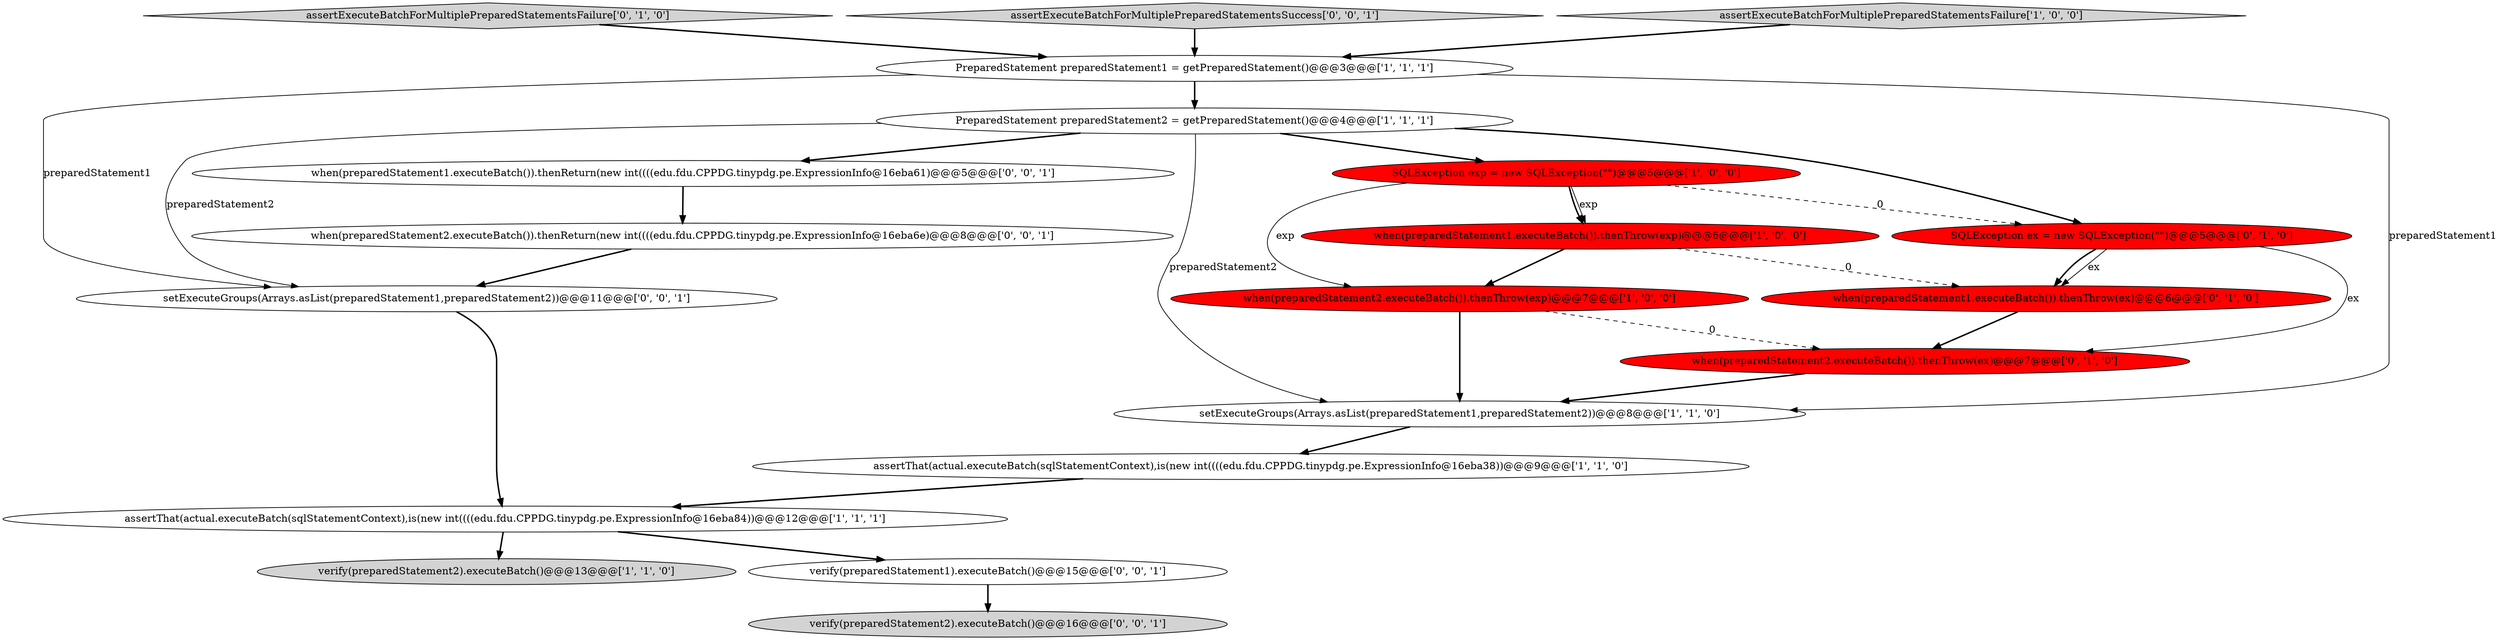 digraph {
16 [style = filled, label = "verify(preparedStatement2).executeBatch()@@@16@@@['0', '0', '1']", fillcolor = lightgray, shape = ellipse image = "AAA0AAABBB3BBB"];
1 [style = filled, label = "verify(preparedStatement2).executeBatch()@@@13@@@['1', '1', '0']", fillcolor = lightgray, shape = ellipse image = "AAA0AAABBB1BBB"];
0 [style = filled, label = "PreparedStatement preparedStatement2 = getPreparedStatement()@@@4@@@['1', '1', '1']", fillcolor = white, shape = ellipse image = "AAA0AAABBB1BBB"];
7 [style = filled, label = "assertThat(actual.executeBatch(sqlStatementContext),is(new int((((edu.fdu.CPPDG.tinypdg.pe.ExpressionInfo@16eba38))@@@9@@@['1', '1', '0']", fillcolor = white, shape = ellipse image = "AAA0AAABBB1BBB"];
11 [style = filled, label = "when(preparedStatement2.executeBatch()).thenThrow(ex)@@@7@@@['0', '1', '0']", fillcolor = red, shape = ellipse image = "AAA1AAABBB2BBB"];
9 [style = filled, label = "assertThat(actual.executeBatch(sqlStatementContext),is(new int((((edu.fdu.CPPDG.tinypdg.pe.ExpressionInfo@16eba84))@@@12@@@['1', '1', '1']", fillcolor = white, shape = ellipse image = "AAA0AAABBB1BBB"];
13 [style = filled, label = "assertExecuteBatchForMultiplePreparedStatementsFailure['0', '1', '0']", fillcolor = lightgray, shape = diamond image = "AAA0AAABBB2BBB"];
18 [style = filled, label = "setExecuteGroups(Arrays.asList(preparedStatement1,preparedStatement2))@@@11@@@['0', '0', '1']", fillcolor = white, shape = ellipse image = "AAA0AAABBB3BBB"];
14 [style = filled, label = "when(preparedStatement1.executeBatch()).thenReturn(new int((((edu.fdu.CPPDG.tinypdg.pe.ExpressionInfo@16eba61)@@@5@@@['0', '0', '1']", fillcolor = white, shape = ellipse image = "AAA0AAABBB3BBB"];
10 [style = filled, label = "SQLException ex = new SQLException(\"\")@@@5@@@['0', '1', '0']", fillcolor = red, shape = ellipse image = "AAA1AAABBB2BBB"];
15 [style = filled, label = "assertExecuteBatchForMultiplePreparedStatementsSuccess['0', '0', '1']", fillcolor = lightgray, shape = diamond image = "AAA0AAABBB3BBB"];
19 [style = filled, label = "when(preparedStatement2.executeBatch()).thenReturn(new int((((edu.fdu.CPPDG.tinypdg.pe.ExpressionInfo@16eba6e)@@@8@@@['0', '0', '1']", fillcolor = white, shape = ellipse image = "AAA0AAABBB3BBB"];
2 [style = filled, label = "assertExecuteBatchForMultiplePreparedStatementsFailure['1', '0', '0']", fillcolor = lightgray, shape = diamond image = "AAA0AAABBB1BBB"];
3 [style = filled, label = "SQLException exp = new SQLException(\"\")@@@5@@@['1', '0', '0']", fillcolor = red, shape = ellipse image = "AAA1AAABBB1BBB"];
5 [style = filled, label = "setExecuteGroups(Arrays.asList(preparedStatement1,preparedStatement2))@@@8@@@['1', '1', '0']", fillcolor = white, shape = ellipse image = "AAA0AAABBB1BBB"];
4 [style = filled, label = "when(preparedStatement2.executeBatch()).thenThrow(exp)@@@7@@@['1', '0', '0']", fillcolor = red, shape = ellipse image = "AAA1AAABBB1BBB"];
8 [style = filled, label = "when(preparedStatement1.executeBatch()).thenThrow(exp)@@@6@@@['1', '0', '0']", fillcolor = red, shape = ellipse image = "AAA1AAABBB1BBB"];
12 [style = filled, label = "when(preparedStatement1.executeBatch()).thenThrow(ex)@@@6@@@['0', '1', '0']", fillcolor = red, shape = ellipse image = "AAA1AAABBB2BBB"];
17 [style = filled, label = "verify(preparedStatement1).executeBatch()@@@15@@@['0', '0', '1']", fillcolor = white, shape = ellipse image = "AAA0AAABBB3BBB"];
6 [style = filled, label = "PreparedStatement preparedStatement1 = getPreparedStatement()@@@3@@@['1', '1', '1']", fillcolor = white, shape = ellipse image = "AAA0AAABBB1BBB"];
0->3 [style = bold, label=""];
3->8 [style = solid, label="exp"];
19->18 [style = bold, label=""];
6->18 [style = solid, label="preparedStatement1"];
2->6 [style = bold, label=""];
12->11 [style = bold, label=""];
14->19 [style = bold, label=""];
9->17 [style = bold, label=""];
15->6 [style = bold, label=""];
6->0 [style = bold, label=""];
8->12 [style = dashed, label="0"];
10->12 [style = solid, label="ex"];
7->9 [style = bold, label=""];
11->5 [style = bold, label=""];
0->10 [style = bold, label=""];
0->14 [style = bold, label=""];
10->11 [style = solid, label="ex"];
6->5 [style = solid, label="preparedStatement1"];
10->12 [style = bold, label=""];
3->8 [style = bold, label=""];
3->4 [style = solid, label="exp"];
18->9 [style = bold, label=""];
5->7 [style = bold, label=""];
0->18 [style = solid, label="preparedStatement2"];
3->10 [style = dashed, label="0"];
8->4 [style = bold, label=""];
13->6 [style = bold, label=""];
4->11 [style = dashed, label="0"];
9->1 [style = bold, label=""];
4->5 [style = bold, label=""];
17->16 [style = bold, label=""];
0->5 [style = solid, label="preparedStatement2"];
}
